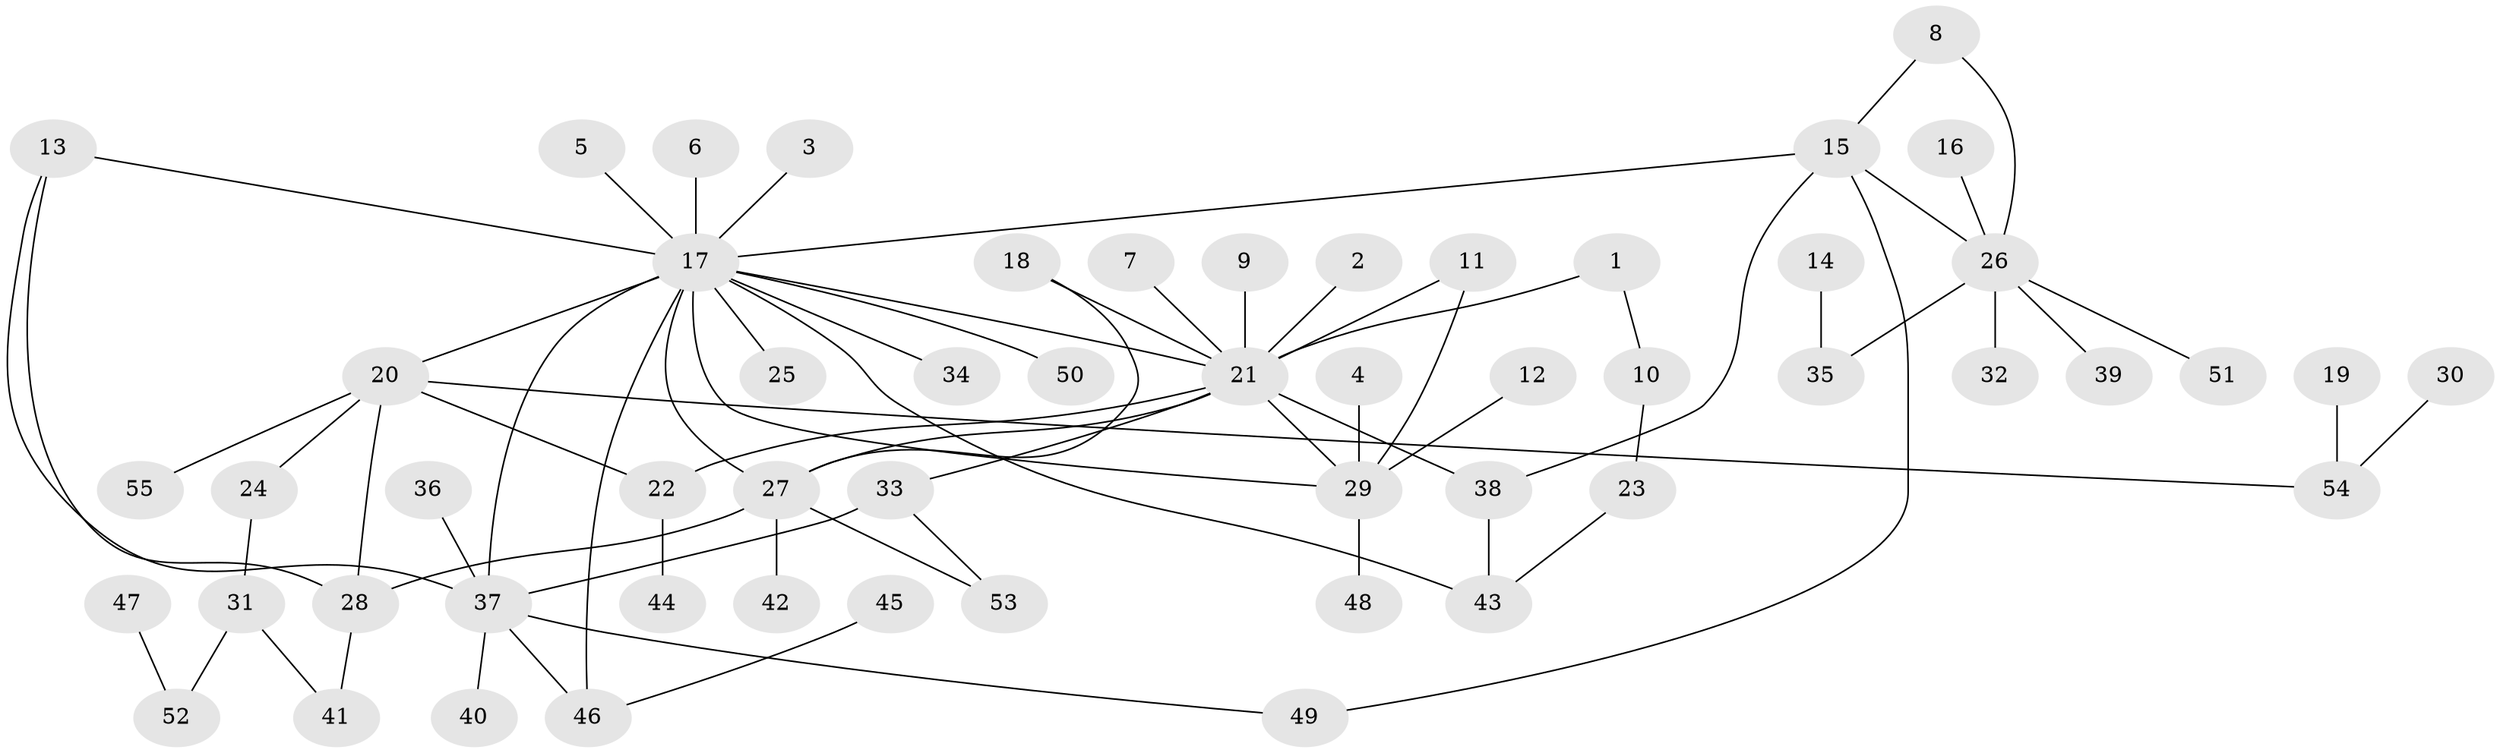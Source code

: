// original degree distribution, {14: 0.01282051282051282, 4: 0.0641025641025641, 8: 0.01282051282051282, 21: 0.01282051282051282, 9: 0.02564102564102564, 2: 0.24358974358974358, 6: 0.02564102564102564, 7: 0.01282051282051282, 3: 0.11538461538461539, 1: 0.47435897435897434}
// Generated by graph-tools (version 1.1) at 2025/36/03/04/25 23:36:57]
// undirected, 55 vertices, 71 edges
graph export_dot {
  node [color=gray90,style=filled];
  1;
  2;
  3;
  4;
  5;
  6;
  7;
  8;
  9;
  10;
  11;
  12;
  13;
  14;
  15;
  16;
  17;
  18;
  19;
  20;
  21;
  22;
  23;
  24;
  25;
  26;
  27;
  28;
  29;
  30;
  31;
  32;
  33;
  34;
  35;
  36;
  37;
  38;
  39;
  40;
  41;
  42;
  43;
  44;
  45;
  46;
  47;
  48;
  49;
  50;
  51;
  52;
  53;
  54;
  55;
  1 -- 10 [weight=1.0];
  1 -- 21 [weight=1.0];
  2 -- 21 [weight=1.0];
  3 -- 17 [weight=1.0];
  4 -- 29 [weight=1.0];
  5 -- 17 [weight=1.0];
  6 -- 17 [weight=1.0];
  7 -- 21 [weight=1.0];
  8 -- 15 [weight=1.0];
  8 -- 26 [weight=1.0];
  9 -- 21 [weight=1.0];
  10 -- 23 [weight=1.0];
  11 -- 21 [weight=1.0];
  11 -- 29 [weight=1.0];
  12 -- 29 [weight=1.0];
  13 -- 17 [weight=1.0];
  13 -- 28 [weight=1.0];
  13 -- 37 [weight=1.0];
  14 -- 35 [weight=1.0];
  15 -- 17 [weight=1.0];
  15 -- 26 [weight=1.0];
  15 -- 38 [weight=1.0];
  15 -- 49 [weight=1.0];
  16 -- 26 [weight=1.0];
  17 -- 20 [weight=1.0];
  17 -- 21 [weight=1.0];
  17 -- 25 [weight=1.0];
  17 -- 27 [weight=2.0];
  17 -- 29 [weight=1.0];
  17 -- 34 [weight=1.0];
  17 -- 37 [weight=1.0];
  17 -- 43 [weight=1.0];
  17 -- 46 [weight=1.0];
  17 -- 50 [weight=1.0];
  18 -- 21 [weight=1.0];
  18 -- 27 [weight=1.0];
  19 -- 54 [weight=1.0];
  20 -- 22 [weight=1.0];
  20 -- 24 [weight=1.0];
  20 -- 28 [weight=1.0];
  20 -- 54 [weight=1.0];
  20 -- 55 [weight=1.0];
  21 -- 22 [weight=1.0];
  21 -- 27 [weight=1.0];
  21 -- 29 [weight=1.0];
  21 -- 33 [weight=1.0];
  21 -- 38 [weight=1.0];
  22 -- 44 [weight=1.0];
  23 -- 43 [weight=1.0];
  24 -- 31 [weight=1.0];
  26 -- 32 [weight=1.0];
  26 -- 35 [weight=2.0];
  26 -- 39 [weight=1.0];
  26 -- 51 [weight=1.0];
  27 -- 28 [weight=1.0];
  27 -- 42 [weight=1.0];
  27 -- 53 [weight=1.0];
  28 -- 41 [weight=1.0];
  29 -- 48 [weight=1.0];
  30 -- 54 [weight=1.0];
  31 -- 41 [weight=1.0];
  31 -- 52 [weight=1.0];
  33 -- 37 [weight=1.0];
  33 -- 53 [weight=1.0];
  36 -- 37 [weight=1.0];
  37 -- 40 [weight=1.0];
  37 -- 46 [weight=1.0];
  37 -- 49 [weight=1.0];
  38 -- 43 [weight=1.0];
  45 -- 46 [weight=1.0];
  47 -- 52 [weight=1.0];
}

